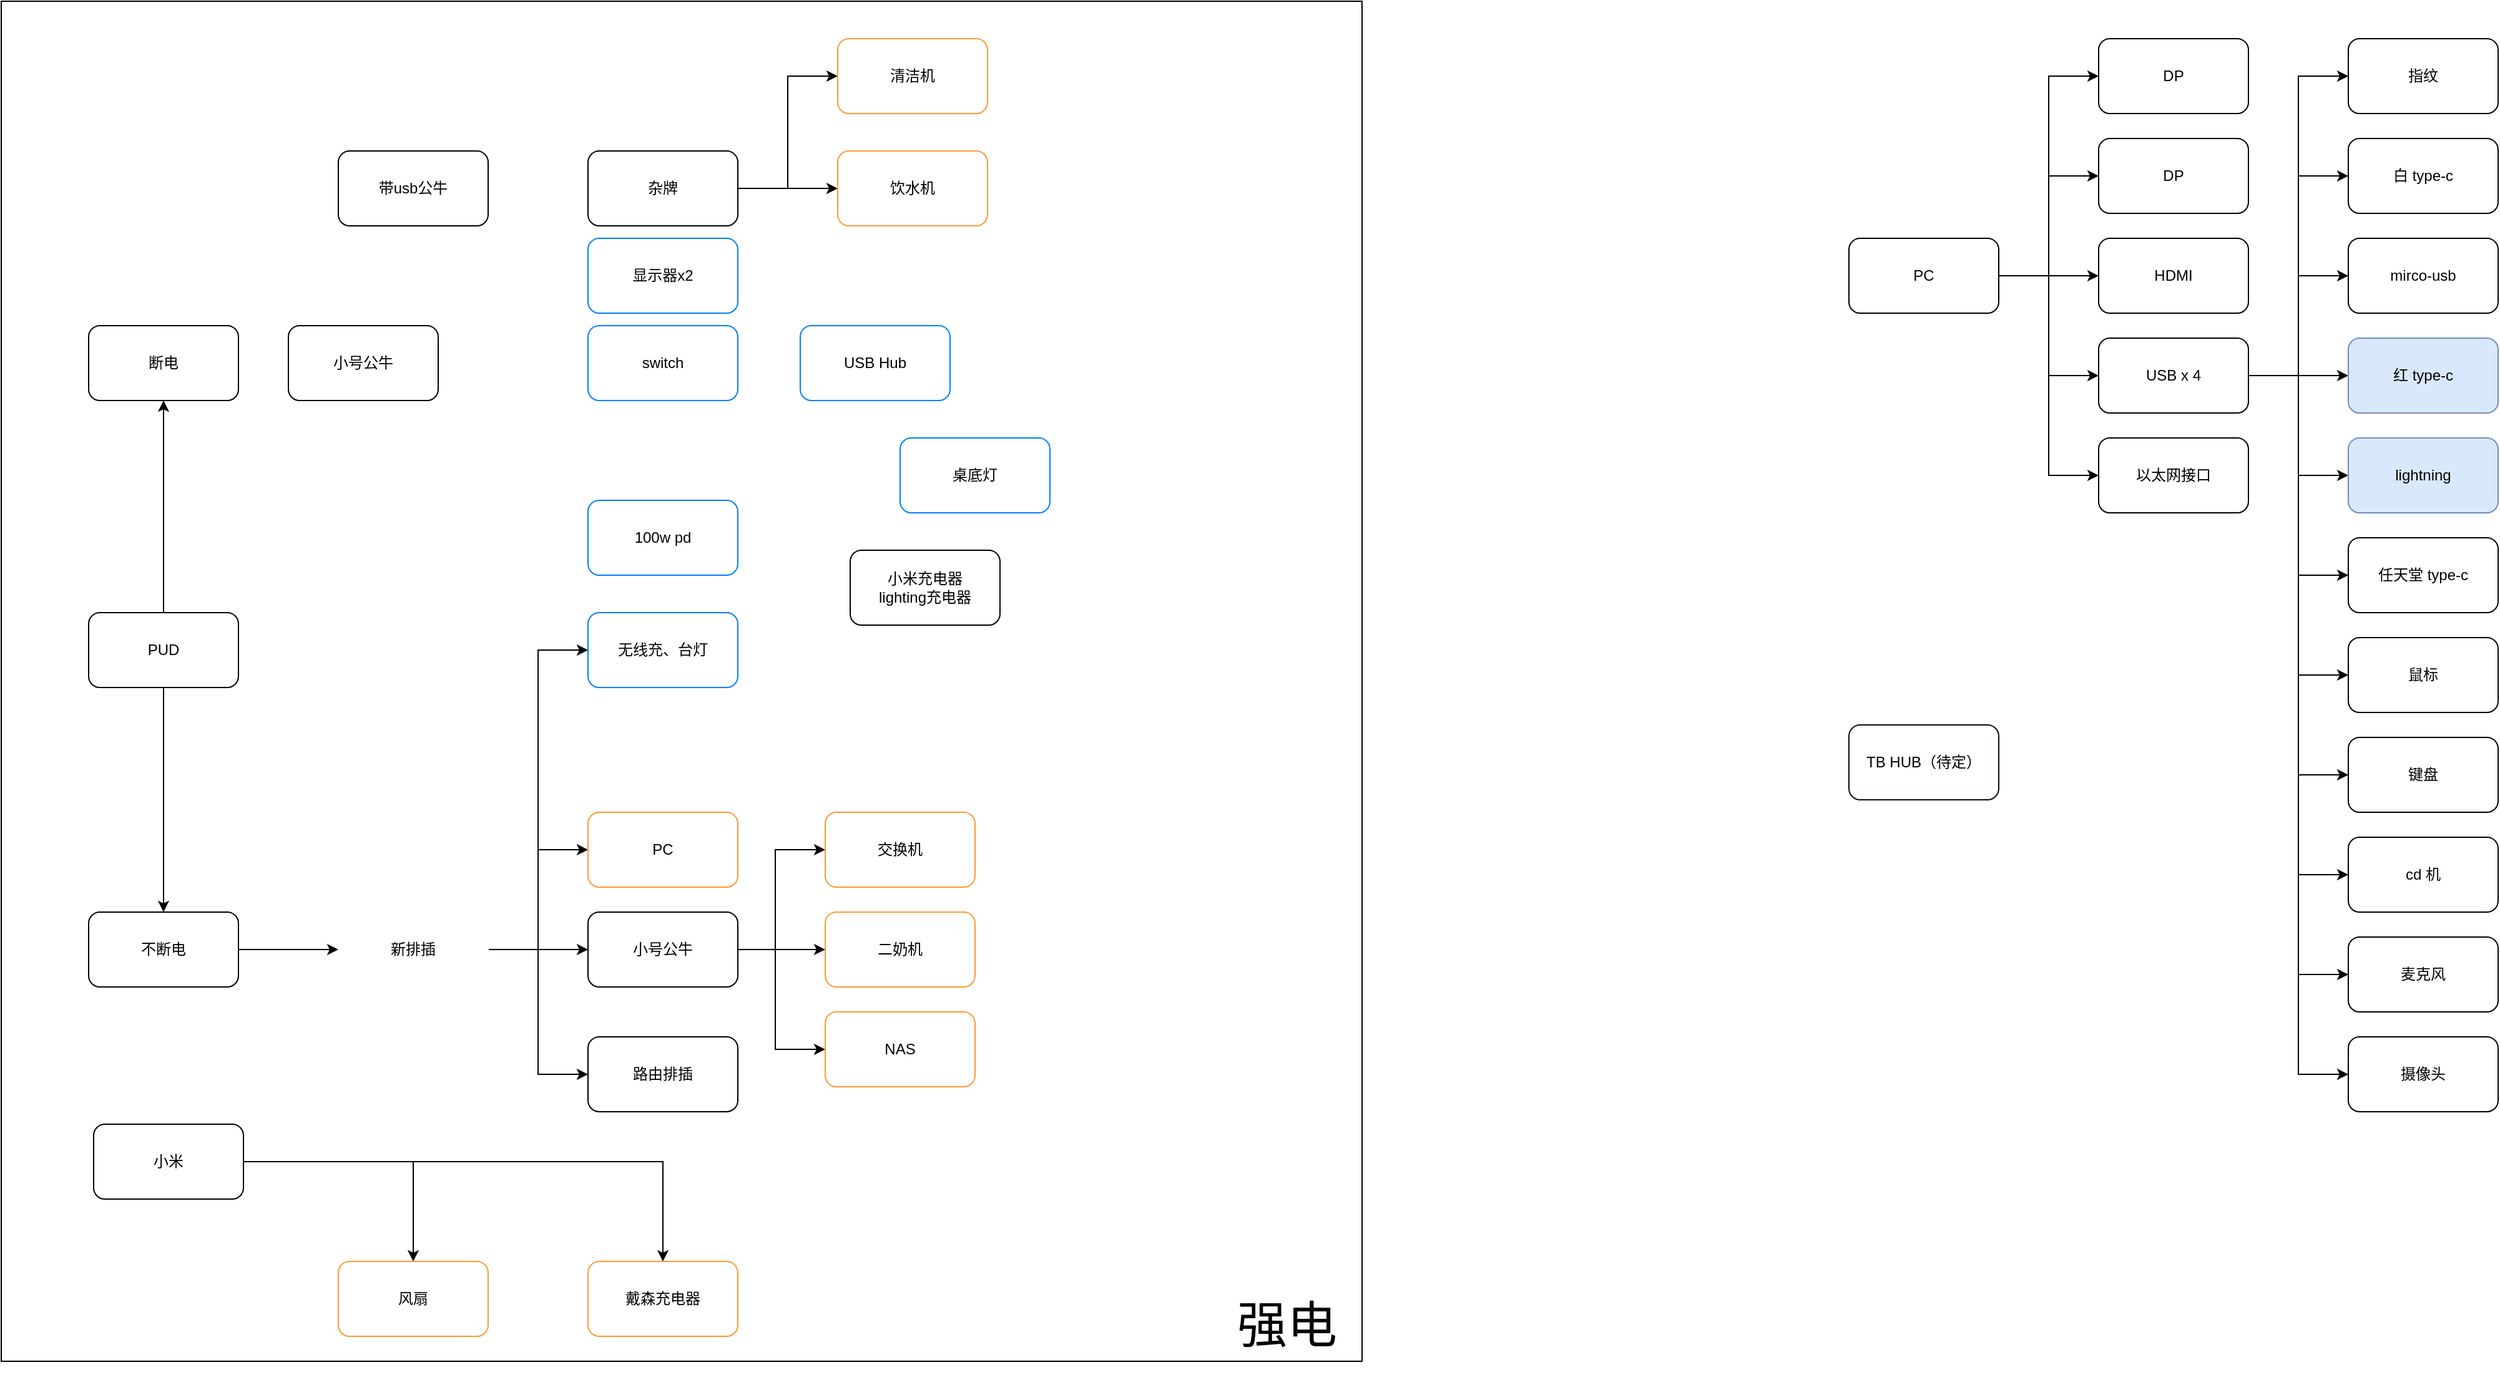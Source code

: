 <mxfile version="17.1.3" type="github">
  <diagram id="V__X8e-ZMnkZyYqIvxA_" name="第 1 页">
    <mxGraphModel dx="824" dy="619" grid="1" gridSize="10" guides="1" tooltips="1" connect="1" arrows="1" fold="1" page="1" pageScale="1" pageWidth="827" pageHeight="1169" math="0" shadow="0">
      <root>
        <mxCell id="0" />
        <mxCell id="1" parent="0" />
        <mxCell id="Jr9y1pZiiyUqSEXO3oHp-1" value="" style="whiteSpace=wrap;html=1;aspect=fixed;fillColor=none;" parent="1" vertex="1">
          <mxGeometry x="280" y="40" width="1090" height="1090" as="geometry" />
        </mxCell>
        <mxCell id="GsMayDk0nDa4LUjeAOZ0-1" value="断电" style="rounded=1;whiteSpace=wrap;html=1;" parent="1" vertex="1">
          <mxGeometry x="350" y="300" width="120" height="60" as="geometry" />
        </mxCell>
        <mxCell id="GsMayDk0nDa4LUjeAOZ0-6" value="" style="edgeStyle=orthogonalEdgeStyle;rounded=0;orthogonalLoop=1;jettySize=auto;html=1;" parent="1" source="GsMayDk0nDa4LUjeAOZ0-2" target="GsMayDk0nDa4LUjeAOZ0-5" edge="1">
          <mxGeometry relative="1" as="geometry" />
        </mxCell>
        <mxCell id="GsMayDk0nDa4LUjeAOZ0-2" value="不断电" style="rounded=1;whiteSpace=wrap;html=1;" parent="1" vertex="1">
          <mxGeometry x="350" y="770" width="120" height="60" as="geometry" />
        </mxCell>
        <mxCell id="GsMayDk0nDa4LUjeAOZ0-23" value="" style="edgeStyle=orthogonalEdgeStyle;rounded=0;orthogonalLoop=1;jettySize=auto;html=1;" parent="1" source="GsMayDk0nDa4LUjeAOZ0-5" target="GsMayDk0nDa4LUjeAOZ0-22" edge="1">
          <mxGeometry relative="1" as="geometry" />
        </mxCell>
        <mxCell id="GsMayDk0nDa4LUjeAOZ0-31" value="" style="edgeStyle=orthogonalEdgeStyle;rounded=0;orthogonalLoop=1;jettySize=auto;html=1;entryX=0;entryY=0.5;entryDx=0;entryDy=0;" parent="1" source="GsMayDk0nDa4LUjeAOZ0-5" target="GsMayDk0nDa4LUjeAOZ0-30" edge="1">
          <mxGeometry relative="1" as="geometry">
            <Array as="points">
              <mxPoint x="710" y="800" />
              <mxPoint x="710" y="720" />
            </Array>
          </mxGeometry>
        </mxCell>
        <mxCell id="GsMayDk0nDa4LUjeAOZ0-54" value="" style="edgeStyle=orthogonalEdgeStyle;rounded=0;orthogonalLoop=1;jettySize=auto;html=1;" parent="1" source="GsMayDk0nDa4LUjeAOZ0-5" target="GsMayDk0nDa4LUjeAOZ0-53" edge="1">
          <mxGeometry relative="1" as="geometry">
            <Array as="points">
              <mxPoint x="710" y="800" />
              <mxPoint x="710" y="560" />
            </Array>
          </mxGeometry>
        </mxCell>
        <mxCell id="yzbpx14aAJEQ57A10Xds-6" style="edgeStyle=orthogonalEdgeStyle;rounded=0;orthogonalLoop=1;jettySize=auto;html=1;entryX=0;entryY=0.5;entryDx=0;entryDy=0;" edge="1" parent="1" source="GsMayDk0nDa4LUjeAOZ0-5" target="yzbpx14aAJEQ57A10Xds-5">
          <mxGeometry relative="1" as="geometry" />
        </mxCell>
        <mxCell id="GsMayDk0nDa4LUjeAOZ0-5" value="新排插" style="whiteSpace=wrap;html=1;rounded=1;fillColor=#FFFFFF;strokeColor=#FFFFFF;" parent="1" vertex="1">
          <mxGeometry x="550" y="770" width="120" height="60" as="geometry" />
        </mxCell>
        <mxCell id="GsMayDk0nDa4LUjeAOZ0-46" value="" style="edgeStyle=orthogonalEdgeStyle;rounded=0;orthogonalLoop=1;jettySize=auto;html=1;exitX=1;exitY=0.5;exitDx=0;exitDy=0;" parent="1" source="GsMayDk0nDa4LUjeAOZ0-13" target="GsMayDk0nDa4LUjeAOZ0-45" edge="1">
          <mxGeometry relative="1" as="geometry">
            <mxPoint x="610" y="970" as="sourcePoint" />
          </mxGeometry>
        </mxCell>
        <mxCell id="GsMayDk0nDa4LUjeAOZ0-9" value="带usb公牛" style="whiteSpace=wrap;html=1;rounded=1;" parent="1" vertex="1">
          <mxGeometry x="550" y="160" width="120" height="60" as="geometry" />
        </mxCell>
        <mxCell id="GsMayDk0nDa4LUjeAOZ0-21" value="" style="edgeStyle=orthogonalEdgeStyle;rounded=0;orthogonalLoop=1;jettySize=auto;html=1;" parent="1" source="GsMayDk0nDa4LUjeAOZ0-11" target="GsMayDk0nDa4LUjeAOZ0-20" edge="1">
          <mxGeometry relative="1" as="geometry" />
        </mxCell>
        <mxCell id="GsMayDk0nDa4LUjeAOZ0-50" value="" style="edgeStyle=orthogonalEdgeStyle;rounded=0;orthogonalLoop=1;jettySize=auto;html=1;" parent="1" source="GsMayDk0nDa4LUjeAOZ0-11" target="GsMayDk0nDa4LUjeAOZ0-49" edge="1">
          <mxGeometry relative="1" as="geometry">
            <Array as="points">
              <mxPoint x="910" y="190" />
              <mxPoint x="910" y="100" />
            </Array>
          </mxGeometry>
        </mxCell>
        <mxCell id="GsMayDk0nDa4LUjeAOZ0-11" value="杂牌" style="whiteSpace=wrap;html=1;rounded=1;" parent="1" vertex="1">
          <mxGeometry x="750" y="160" width="120" height="60" as="geometry" />
        </mxCell>
        <mxCell id="GsMayDk0nDa4LUjeAOZ0-52" value="" style="edgeStyle=orthogonalEdgeStyle;rounded=0;orthogonalLoop=1;jettySize=auto;html=1;" parent="1" source="GsMayDk0nDa4LUjeAOZ0-13" target="GsMayDk0nDa4LUjeAOZ0-51" edge="1">
          <mxGeometry relative="1" as="geometry" />
        </mxCell>
        <mxCell id="GsMayDk0nDa4LUjeAOZ0-13" value="小米" style="whiteSpace=wrap;html=1;rounded=1;" parent="1" vertex="1">
          <mxGeometry x="354" y="940" width="120" height="60" as="geometry" />
        </mxCell>
        <mxCell id="GsMayDk0nDa4LUjeAOZ0-15" value="显示器x2" style="whiteSpace=wrap;html=1;rounded=1;strokeColor=#007FFF;" parent="1" vertex="1">
          <mxGeometry x="750" y="230" width="120" height="60" as="geometry" />
        </mxCell>
        <mxCell id="GsMayDk0nDa4LUjeAOZ0-18" value="switch" style="whiteSpace=wrap;html=1;rounded=1;strokeColor=#007FFF;" parent="1" vertex="1">
          <mxGeometry x="750" y="300" width="120" height="60" as="geometry" />
        </mxCell>
        <mxCell id="GsMayDk0nDa4LUjeAOZ0-20" value="饮水机" style="whiteSpace=wrap;html=1;rounded=1;strokeColor=#FF9933;" parent="1" vertex="1">
          <mxGeometry x="950" y="160" width="120" height="60" as="geometry" />
        </mxCell>
        <mxCell id="GsMayDk0nDa4LUjeAOZ0-29" value="" style="edgeStyle=orthogonalEdgeStyle;rounded=0;orthogonalLoop=1;jettySize=auto;html=1;" parent="1" source="GsMayDk0nDa4LUjeAOZ0-22" target="GsMayDk0nDa4LUjeAOZ0-28" edge="1">
          <mxGeometry relative="1" as="geometry" />
        </mxCell>
        <mxCell id="GsMayDk0nDa4LUjeAOZ0-38" value="" style="edgeStyle=orthogonalEdgeStyle;rounded=0;orthogonalLoop=1;jettySize=auto;html=1;entryX=0;entryY=0.5;entryDx=0;entryDy=0;" parent="1" source="GsMayDk0nDa4LUjeAOZ0-22" target="GsMayDk0nDa4LUjeAOZ0-37" edge="1">
          <mxGeometry relative="1" as="geometry">
            <Array as="points">
              <mxPoint x="900" y="800" />
              <mxPoint x="900" y="880" />
            </Array>
          </mxGeometry>
        </mxCell>
        <mxCell id="GsMayDk0nDa4LUjeAOZ0-40" value="" style="edgeStyle=orthogonalEdgeStyle;rounded=0;orthogonalLoop=1;jettySize=auto;html=1;" parent="1" source="GsMayDk0nDa4LUjeAOZ0-22" target="GsMayDk0nDa4LUjeAOZ0-39" edge="1">
          <mxGeometry relative="1" as="geometry">
            <Array as="points">
              <mxPoint x="900" y="800" />
              <mxPoint x="900" y="720" />
            </Array>
          </mxGeometry>
        </mxCell>
        <mxCell id="GsMayDk0nDa4LUjeAOZ0-22" value="小号公牛" style="whiteSpace=wrap;html=1;rounded=1;" parent="1" vertex="1">
          <mxGeometry x="750" y="770" width="120" height="60" as="geometry" />
        </mxCell>
        <mxCell id="GsMayDk0nDa4LUjeAOZ0-28" value="二奶机" style="whiteSpace=wrap;html=1;rounded=1;strokeColor=#FF9933;" parent="1" vertex="1">
          <mxGeometry x="940" y="770" width="120" height="60" as="geometry" />
        </mxCell>
        <mxCell id="GsMayDk0nDa4LUjeAOZ0-30" value="PC" style="whiteSpace=wrap;html=1;rounded=1;strokeColor=#FF9933;" parent="1" vertex="1">
          <mxGeometry x="750" y="690" width="120" height="60" as="geometry" />
        </mxCell>
        <mxCell id="GsMayDk0nDa4LUjeAOZ0-32" value="USB&amp;nbsp;Hub" style="whiteSpace=wrap;html=1;rounded=1;strokeColor=#007FFF;" parent="1" vertex="1">
          <mxGeometry x="920" y="300" width="120" height="60" as="geometry" />
        </mxCell>
        <mxCell id="GsMayDk0nDa4LUjeAOZ0-37" value="NAS" style="whiteSpace=wrap;html=1;rounded=1;strokeColor=#FF9933;" parent="1" vertex="1">
          <mxGeometry x="940" y="850" width="120" height="60" as="geometry" />
        </mxCell>
        <mxCell id="GsMayDk0nDa4LUjeAOZ0-39" value="交换机" style="whiteSpace=wrap;html=1;rounded=1;strokeColor=#FF9933;" parent="1" vertex="1">
          <mxGeometry x="940" y="690" width="120" height="60" as="geometry" />
        </mxCell>
        <mxCell id="GsMayDk0nDa4LUjeAOZ0-41" value="100w&amp;nbsp;pd" style="whiteSpace=wrap;html=1;rounded=1;strokeColor=#007FFF;" parent="1" vertex="1">
          <mxGeometry x="750" y="440" width="120" height="60" as="geometry" />
        </mxCell>
        <mxCell id="GsMayDk0nDa4LUjeAOZ0-45" value="风扇" style="whiteSpace=wrap;html=1;rounded=1;strokeColor=#FF9933;" parent="1" vertex="1">
          <mxGeometry x="550" y="1050" width="120" height="60" as="geometry" />
        </mxCell>
        <mxCell id="GsMayDk0nDa4LUjeAOZ0-49" value="清洁机" style="whiteSpace=wrap;html=1;rounded=1;strokeColor=#FF9933;" parent="1" vertex="1">
          <mxGeometry x="950" y="70" width="120" height="60" as="geometry" />
        </mxCell>
        <mxCell id="GsMayDk0nDa4LUjeAOZ0-51" value="戴森充电器" style="whiteSpace=wrap;html=1;rounded=1;strokeColor=#FF9933;" parent="1" vertex="1">
          <mxGeometry x="750" y="1050" width="120" height="60" as="geometry" />
        </mxCell>
        <mxCell id="GsMayDk0nDa4LUjeAOZ0-53" value="无线充、台灯" style="whiteSpace=wrap;html=1;rounded=1;strokeColor=#007FFF;" parent="1" vertex="1">
          <mxGeometry x="750" y="530" width="120" height="60" as="geometry" />
        </mxCell>
        <mxCell id="Jr9y1pZiiyUqSEXO3oHp-2" value="强电" style="text;html=1;strokeColor=none;fillColor=none;align=center;verticalAlign=middle;whiteSpace=wrap;rounded=0;fontSize=40;" parent="1" vertex="1">
          <mxGeometry x="1230" y="1060" width="160" height="80" as="geometry" />
        </mxCell>
        <mxCell id="Jr9y1pZiiyUqSEXO3oHp-11" value="" style="edgeStyle=orthogonalEdgeStyle;rounded=0;orthogonalLoop=1;jettySize=auto;html=1;fontSize=12;" parent="1" source="Jr9y1pZiiyUqSEXO3oHp-3" target="Jr9y1pZiiyUqSEXO3oHp-10" edge="1">
          <mxGeometry relative="1" as="geometry">
            <mxPoint x="1920" y="190" as="sourcePoint" />
            <Array as="points">
              <mxPoint x="1920" y="260" />
              <mxPoint x="1920" y="100" />
            </Array>
          </mxGeometry>
        </mxCell>
        <mxCell id="Jr9y1pZiiyUqSEXO3oHp-16" value="" style="edgeStyle=orthogonalEdgeStyle;rounded=0;orthogonalLoop=1;jettySize=auto;html=1;fontSize=12;" parent="1" source="Jr9y1pZiiyUqSEXO3oHp-3" target="Jr9y1pZiiyUqSEXO3oHp-15" edge="1">
          <mxGeometry relative="1" as="geometry">
            <Array as="points">
              <mxPoint x="1920" y="260" />
              <mxPoint x="1920" y="180" />
            </Array>
          </mxGeometry>
        </mxCell>
        <mxCell id="Jr9y1pZiiyUqSEXO3oHp-18" value="" style="edgeStyle=orthogonalEdgeStyle;rounded=0;orthogonalLoop=1;jettySize=auto;html=1;fontSize=12;" parent="1" source="Jr9y1pZiiyUqSEXO3oHp-3" target="Jr9y1pZiiyUqSEXO3oHp-17" edge="1">
          <mxGeometry relative="1" as="geometry">
            <Array as="points">
              <mxPoint x="1890" y="260" />
              <mxPoint x="1890" y="260" />
            </Array>
          </mxGeometry>
        </mxCell>
        <mxCell id="Jr9y1pZiiyUqSEXO3oHp-20" value="" style="edgeStyle=orthogonalEdgeStyle;rounded=0;orthogonalLoop=1;jettySize=auto;html=1;fontSize=12;" parent="1" source="Jr9y1pZiiyUqSEXO3oHp-3" target="Jr9y1pZiiyUqSEXO3oHp-19" edge="1">
          <mxGeometry relative="1" as="geometry">
            <Array as="points">
              <mxPoint x="1920" y="260" />
              <mxPoint x="1920" y="340" />
            </Array>
          </mxGeometry>
        </mxCell>
        <mxCell id="Jr9y1pZiiyUqSEXO3oHp-22" value="" style="edgeStyle=orthogonalEdgeStyle;rounded=0;orthogonalLoop=1;jettySize=auto;html=1;fontSize=12;" parent="1" source="Jr9y1pZiiyUqSEXO3oHp-3" target="Jr9y1pZiiyUqSEXO3oHp-21" edge="1">
          <mxGeometry relative="1" as="geometry">
            <Array as="points">
              <mxPoint x="1920" y="260" />
              <mxPoint x="1920" y="420" />
            </Array>
          </mxGeometry>
        </mxCell>
        <mxCell id="Jr9y1pZiiyUqSEXO3oHp-3" value="PC" style="rounded=1;whiteSpace=wrap;html=1;fontSize=12;fillColor=default;" parent="1" vertex="1">
          <mxGeometry x="1760" y="230" width="120" height="60" as="geometry" />
        </mxCell>
        <mxCell id="Jr9y1pZiiyUqSEXO3oHp-5" value="桌底灯" style="rounded=1;whiteSpace=wrap;html=1;fontSize=12;fillColor=default;strokeColor=#007FFF;" parent="1" vertex="1">
          <mxGeometry x="1000" y="390" width="120" height="60" as="geometry" />
        </mxCell>
        <mxCell id="Jr9y1pZiiyUqSEXO3oHp-9" value="TB&amp;nbsp;HUB（待定）" style="rounded=1;whiteSpace=wrap;html=1;fontSize=12;strokeColor=#000D14;fillColor=default;" parent="1" vertex="1">
          <mxGeometry x="1760" y="620" width="120" height="60" as="geometry" />
        </mxCell>
        <mxCell id="Jr9y1pZiiyUqSEXO3oHp-10" value="DP" style="whiteSpace=wrap;html=1;rounded=1;" parent="1" vertex="1">
          <mxGeometry x="1960" y="70" width="120" height="60" as="geometry" />
        </mxCell>
        <mxCell id="Jr9y1pZiiyUqSEXO3oHp-15" value="DP" style="whiteSpace=wrap;html=1;rounded=1;" parent="1" vertex="1">
          <mxGeometry x="1960" y="150" width="120" height="60" as="geometry" />
        </mxCell>
        <mxCell id="Jr9y1pZiiyUqSEXO3oHp-17" value="HDMI" style="whiteSpace=wrap;html=1;rounded=1;" parent="1" vertex="1">
          <mxGeometry x="1960" y="230" width="120" height="60" as="geometry" />
        </mxCell>
        <mxCell id="Jr9y1pZiiyUqSEXO3oHp-24" value="" style="edgeStyle=orthogonalEdgeStyle;rounded=0;orthogonalLoop=1;jettySize=auto;html=1;fontSize=12;" parent="1" source="Jr9y1pZiiyUqSEXO3oHp-19" target="Jr9y1pZiiyUqSEXO3oHp-23" edge="1">
          <mxGeometry relative="1" as="geometry" />
        </mxCell>
        <mxCell id="Jr9y1pZiiyUqSEXO3oHp-26" value="" style="edgeStyle=orthogonalEdgeStyle;rounded=0;orthogonalLoop=1;jettySize=auto;html=1;fontSize=12;" parent="1" source="Jr9y1pZiiyUqSEXO3oHp-19" target="Jr9y1pZiiyUqSEXO3oHp-25" edge="1">
          <mxGeometry relative="1" as="geometry">
            <Array as="points">
              <mxPoint x="2120" y="340" />
              <mxPoint x="2120" y="500" />
            </Array>
          </mxGeometry>
        </mxCell>
        <mxCell id="Jr9y1pZiiyUqSEXO3oHp-28" value="" style="edgeStyle=orthogonalEdgeStyle;rounded=0;orthogonalLoop=1;jettySize=auto;html=1;fontSize=12;" parent="1" source="Jr9y1pZiiyUqSEXO3oHp-19" target="Jr9y1pZiiyUqSEXO3oHp-27" edge="1">
          <mxGeometry relative="1" as="geometry">
            <Array as="points">
              <mxPoint x="2120" y="340" />
              <mxPoint x="2120" y="260" />
            </Array>
          </mxGeometry>
        </mxCell>
        <mxCell id="Jr9y1pZiiyUqSEXO3oHp-30" value="" style="edgeStyle=orthogonalEdgeStyle;rounded=0;orthogonalLoop=1;jettySize=auto;html=1;fontSize=12;" parent="1" source="Jr9y1pZiiyUqSEXO3oHp-19" target="Jr9y1pZiiyUqSEXO3oHp-29" edge="1">
          <mxGeometry relative="1" as="geometry">
            <Array as="points">
              <mxPoint x="2120" y="340" />
              <mxPoint x="2120" y="180" />
            </Array>
          </mxGeometry>
        </mxCell>
        <mxCell id="Jr9y1pZiiyUqSEXO3oHp-32" value="" style="edgeStyle=orthogonalEdgeStyle;rounded=0;orthogonalLoop=1;jettySize=auto;html=1;fontSize=12;" parent="1" source="Jr9y1pZiiyUqSEXO3oHp-19" target="Jr9y1pZiiyUqSEXO3oHp-31" edge="1">
          <mxGeometry relative="1" as="geometry">
            <Array as="points">
              <mxPoint x="2120" y="340" />
              <mxPoint x="2120" y="100" />
            </Array>
          </mxGeometry>
        </mxCell>
        <mxCell id="Jr9y1pZiiyUqSEXO3oHp-34" value="" style="edgeStyle=orthogonalEdgeStyle;rounded=0;orthogonalLoop=1;jettySize=auto;html=1;fontSize=12;" parent="1" source="Jr9y1pZiiyUqSEXO3oHp-19" target="Jr9y1pZiiyUqSEXO3oHp-33" edge="1">
          <mxGeometry relative="1" as="geometry">
            <Array as="points">
              <mxPoint x="2120" y="340" />
              <mxPoint x="2120" y="580" />
            </Array>
          </mxGeometry>
        </mxCell>
        <mxCell id="Jr9y1pZiiyUqSEXO3oHp-36" value="" style="edgeStyle=orthogonalEdgeStyle;rounded=0;orthogonalLoop=1;jettySize=auto;html=1;fontSize=12;" parent="1" source="Jr9y1pZiiyUqSEXO3oHp-19" target="Jr9y1pZiiyUqSEXO3oHp-35" edge="1">
          <mxGeometry relative="1" as="geometry">
            <Array as="points">
              <mxPoint x="2120" y="340" />
              <mxPoint x="2120" y="660" />
            </Array>
          </mxGeometry>
        </mxCell>
        <mxCell id="Jr9y1pZiiyUqSEXO3oHp-38" value="" style="edgeStyle=orthogonalEdgeStyle;rounded=0;orthogonalLoop=1;jettySize=auto;html=1;fontSize=12;" parent="1" source="Jr9y1pZiiyUqSEXO3oHp-19" target="Jr9y1pZiiyUqSEXO3oHp-37" edge="1">
          <mxGeometry relative="1" as="geometry">
            <Array as="points">
              <mxPoint x="2120" y="340" />
              <mxPoint x="2120" y="740" />
            </Array>
          </mxGeometry>
        </mxCell>
        <mxCell id="Jr9y1pZiiyUqSEXO3oHp-40" value="" style="edgeStyle=orthogonalEdgeStyle;rounded=0;orthogonalLoop=1;jettySize=auto;html=1;fontSize=12;" parent="1" source="Jr9y1pZiiyUqSEXO3oHp-19" target="Jr9y1pZiiyUqSEXO3oHp-39" edge="1">
          <mxGeometry relative="1" as="geometry">
            <Array as="points">
              <mxPoint x="2120" y="340" />
              <mxPoint x="2120" y="820" />
            </Array>
          </mxGeometry>
        </mxCell>
        <mxCell id="Jr9y1pZiiyUqSEXO3oHp-42" value="" style="edgeStyle=orthogonalEdgeStyle;rounded=0;orthogonalLoop=1;jettySize=auto;html=1;fontSize=12;" parent="1" source="Jr9y1pZiiyUqSEXO3oHp-19" target="Jr9y1pZiiyUqSEXO3oHp-41" edge="1">
          <mxGeometry relative="1" as="geometry">
            <Array as="points">
              <mxPoint x="2120" y="340" />
              <mxPoint x="2120" y="900" />
            </Array>
          </mxGeometry>
        </mxCell>
        <mxCell id="Jr9y1pZiiyUqSEXO3oHp-44" value="" style="edgeStyle=orthogonalEdgeStyle;rounded=0;orthogonalLoop=1;jettySize=auto;html=1;fontSize=12;" parent="1" source="Jr9y1pZiiyUqSEXO3oHp-19" target="Jr9y1pZiiyUqSEXO3oHp-43" edge="1">
          <mxGeometry relative="1" as="geometry">
            <Array as="points">
              <mxPoint x="2120" y="340" />
              <mxPoint x="2120" y="420" />
            </Array>
          </mxGeometry>
        </mxCell>
        <mxCell id="Jr9y1pZiiyUqSEXO3oHp-19" value="USB&amp;nbsp;x 4" style="whiteSpace=wrap;html=1;rounded=1;" parent="1" vertex="1">
          <mxGeometry x="1960" y="310" width="120" height="60" as="geometry" />
        </mxCell>
        <mxCell id="Jr9y1pZiiyUqSEXO3oHp-21" value="以太网接口" style="whiteSpace=wrap;html=1;rounded=1;" parent="1" vertex="1">
          <mxGeometry x="1960" y="390" width="120" height="60" as="geometry" />
        </mxCell>
        <mxCell id="Jr9y1pZiiyUqSEXO3oHp-23" value="红&amp;nbsp;type-c" style="whiteSpace=wrap;html=1;rounded=1;fillColor=#dae8fc;strokeColor=#6c8ebf;" parent="1" vertex="1">
          <mxGeometry x="2160" y="310" width="120" height="60" as="geometry" />
        </mxCell>
        <mxCell id="Jr9y1pZiiyUqSEXO3oHp-25" value="任天堂&amp;nbsp;type-c" style="whiteSpace=wrap;html=1;rounded=1;" parent="1" vertex="1">
          <mxGeometry x="2160" y="470" width="120" height="60" as="geometry" />
        </mxCell>
        <mxCell id="Jr9y1pZiiyUqSEXO3oHp-27" value="mirco-usb" style="whiteSpace=wrap;html=1;rounded=1;" parent="1" vertex="1">
          <mxGeometry x="2160" y="230" width="120" height="60" as="geometry" />
        </mxCell>
        <mxCell id="Jr9y1pZiiyUqSEXO3oHp-29" value="白&amp;nbsp;type-c" style="whiteSpace=wrap;html=1;rounded=1;" parent="1" vertex="1">
          <mxGeometry x="2160" y="150" width="120" height="60" as="geometry" />
        </mxCell>
        <mxCell id="Jr9y1pZiiyUqSEXO3oHp-31" value="指纹" style="whiteSpace=wrap;html=1;rounded=1;" parent="1" vertex="1">
          <mxGeometry x="2160" y="70" width="120" height="60" as="geometry" />
        </mxCell>
        <mxCell id="Jr9y1pZiiyUqSEXO3oHp-33" value="鼠标" style="whiteSpace=wrap;html=1;rounded=1;" parent="1" vertex="1">
          <mxGeometry x="2160" y="550" width="120" height="60" as="geometry" />
        </mxCell>
        <mxCell id="Jr9y1pZiiyUqSEXO3oHp-35" value="键盘" style="whiteSpace=wrap;html=1;rounded=1;" parent="1" vertex="1">
          <mxGeometry x="2160" y="630" width="120" height="60" as="geometry" />
        </mxCell>
        <mxCell id="Jr9y1pZiiyUqSEXO3oHp-37" value="cd&amp;nbsp;机" style="whiteSpace=wrap;html=1;rounded=1;" parent="1" vertex="1">
          <mxGeometry x="2160" y="710" width="120" height="60" as="geometry" />
        </mxCell>
        <mxCell id="Jr9y1pZiiyUqSEXO3oHp-39" value="麦克风" style="whiteSpace=wrap;html=1;rounded=1;" parent="1" vertex="1">
          <mxGeometry x="2160" y="790" width="120" height="60" as="geometry" />
        </mxCell>
        <mxCell id="Jr9y1pZiiyUqSEXO3oHp-41" value="摄像头" style="whiteSpace=wrap;html=1;rounded=1;" parent="1" vertex="1">
          <mxGeometry x="2160" y="870" width="120" height="60" as="geometry" />
        </mxCell>
        <mxCell id="Jr9y1pZiiyUqSEXO3oHp-43" value="lightning" style="whiteSpace=wrap;html=1;rounded=1;fillColor=#dae8fc;strokeColor=#6c8ebf;" parent="1" vertex="1">
          <mxGeometry x="2160" y="390" width="120" height="60" as="geometry" />
        </mxCell>
        <mxCell id="TKggMtITH45zLLJgQyqD-2" value="小米充电器&lt;br&gt;lighting充电器" style="rounded=1;whiteSpace=wrap;html=1;" parent="1" vertex="1">
          <mxGeometry x="960" y="480" width="120" height="60" as="geometry" />
        </mxCell>
        <mxCell id="yzbpx14aAJEQ57A10Xds-2" style="edgeStyle=orthogonalEdgeStyle;rounded=0;orthogonalLoop=1;jettySize=auto;html=1;" edge="1" parent="1" source="yzbpx14aAJEQ57A10Xds-1" target="GsMayDk0nDa4LUjeAOZ0-2">
          <mxGeometry relative="1" as="geometry" />
        </mxCell>
        <mxCell id="yzbpx14aAJEQ57A10Xds-3" style="edgeStyle=orthogonalEdgeStyle;rounded=0;orthogonalLoop=1;jettySize=auto;html=1;" edge="1" parent="1" source="yzbpx14aAJEQ57A10Xds-1" target="GsMayDk0nDa4LUjeAOZ0-1">
          <mxGeometry relative="1" as="geometry" />
        </mxCell>
        <mxCell id="yzbpx14aAJEQ57A10Xds-1" value="PUD" style="rounded=1;whiteSpace=wrap;html=1;" vertex="1" parent="1">
          <mxGeometry x="350" y="530" width="120" height="60" as="geometry" />
        </mxCell>
        <mxCell id="yzbpx14aAJEQ57A10Xds-4" value="&lt;span&gt;小号公牛&lt;/span&gt;" style="rounded=1;whiteSpace=wrap;html=1;" vertex="1" parent="1">
          <mxGeometry x="510" y="300" width="120" height="60" as="geometry" />
        </mxCell>
        <mxCell id="yzbpx14aAJEQ57A10Xds-5" value="路由排插" style="rounded=1;whiteSpace=wrap;html=1;" vertex="1" parent="1">
          <mxGeometry x="750" y="870" width="120" height="60" as="geometry" />
        </mxCell>
      </root>
    </mxGraphModel>
  </diagram>
</mxfile>
